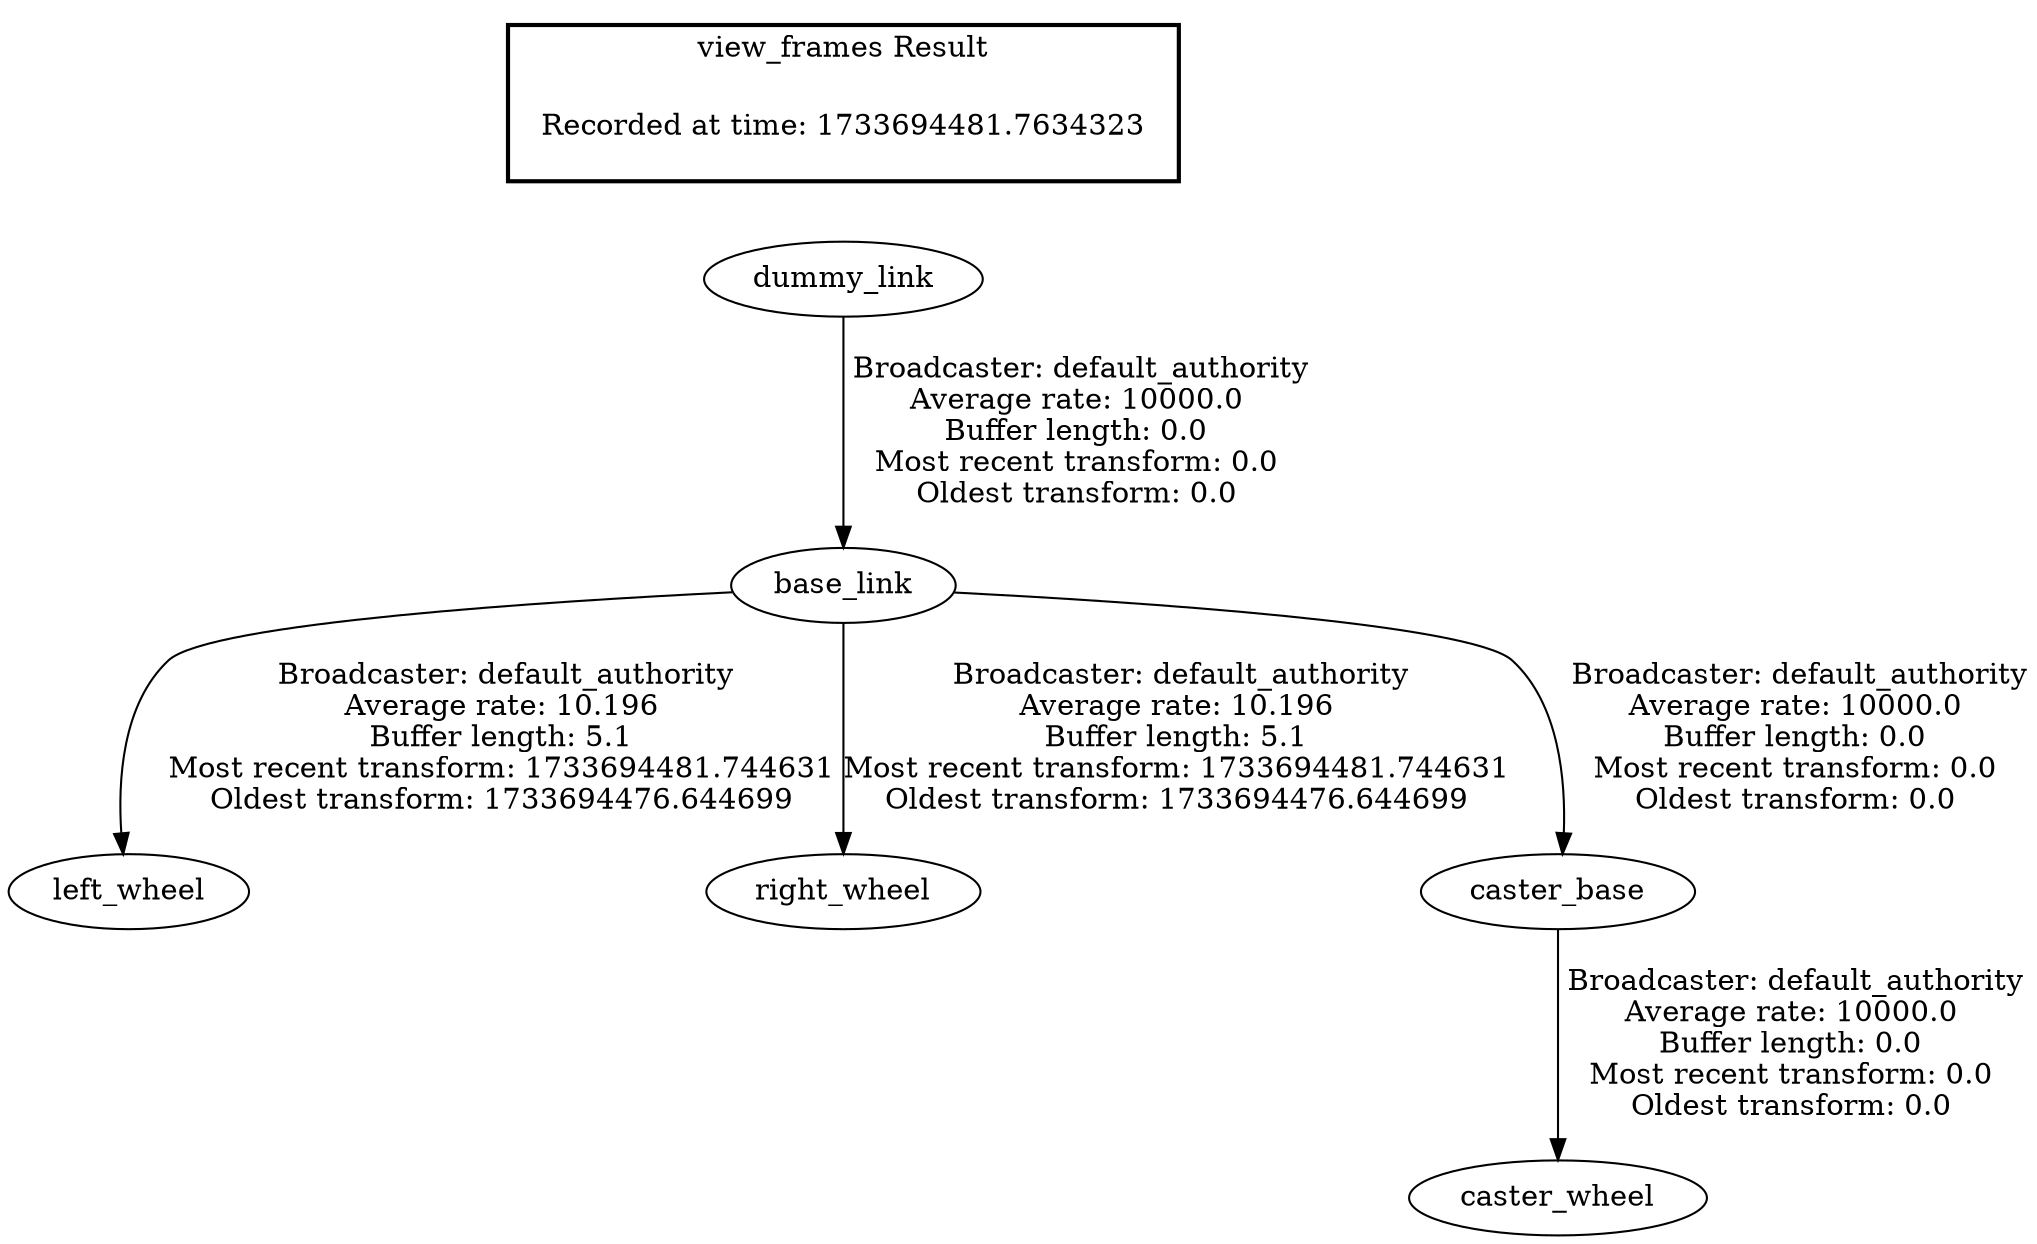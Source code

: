 digraph G {
"base_link" -> "left_wheel"[label=" Broadcaster: default_authority\nAverage rate: 10.196\nBuffer length: 5.1\nMost recent transform: 1733694481.744631\nOldest transform: 1733694476.644699\n"];
"dummy_link" -> "base_link"[label=" Broadcaster: default_authority\nAverage rate: 10000.0\nBuffer length: 0.0\nMost recent transform: 0.0\nOldest transform: 0.0\n"];
"base_link" -> "right_wheel"[label=" Broadcaster: default_authority\nAverage rate: 10.196\nBuffer length: 5.1\nMost recent transform: 1733694481.744631\nOldest transform: 1733694476.644699\n"];
"base_link" -> "caster_base"[label=" Broadcaster: default_authority\nAverage rate: 10000.0\nBuffer length: 0.0\nMost recent transform: 0.0\nOldest transform: 0.0\n"];
"caster_base" -> "caster_wheel"[label=" Broadcaster: default_authority\nAverage rate: 10000.0\nBuffer length: 0.0\nMost recent transform: 0.0\nOldest transform: 0.0\n"];
edge [style=invis];
 subgraph cluster_legend { style=bold; color=black; label ="view_frames Result";
"Recorded at time: 1733694481.7634323"[ shape=plaintext ] ;
}->"dummy_link";
}